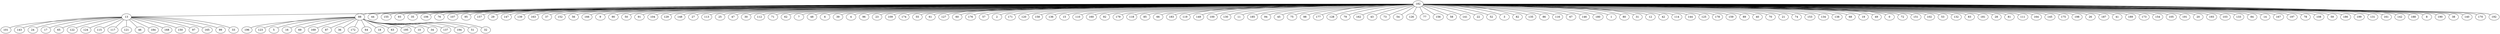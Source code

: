 graph {
  182 -- 13;
  182 -- 88;
  182 -- 44;
  182 -- 155;
  182 -- 93;
  182 -- 35;
  182 -- 106;
  182 -- 76;
  182 -- 107;
  182 -- 95;
  182 -- 157;
  182 -- 29;
  182 -- 147;
  182 -- 139;
  182 -- 163;
  182 -- 37;
  182 -- 152;
  182 -- 56;
  182 -- 166;
  182 -- 9;
  182 -- 90;
  182 -- 50;
  182 -- 91;
  182 -- 104;
  182 -- 129;
  182 -- 148;
  182 -- 27;
  182 -- 113;
  182 -- 25;
  182 -- 47;
  182 -- 30;
  182 -- 112;
  182 -- 71;
  182 -- 62;
  182 -- 7;
  182 -- 48;
  182 -- 6;
  182 -- 39;
  182 -- 4;
  182 -- 96;
  182 -- 23;
  182 -- 109;
  182 -- 174;
  182 -- 55;
  182 -- 61;
  182 -- 127;
  182 -- 60;
  182 -- 176;
  182 -- 57;
  182 -- 2;
  182 -- 171;
  182 -- 120;
  182 -- 158;
  182 -- 136;
  182 -- 15;
  182 -- 110;
  182 -- 160;
  182 -- 92;
  182 -- 179;
  182 -- 118;
  182 -- 85;
  182 -- 66;
  182 -- 183;
  182 -- 119;
  182 -- 149;
  182 -- 100;
  182 -- 130;
  182 -- 11;
  182 -- 185;
  182 -- 94;
  182 -- 45;
  182 -- 75;
  182 -- 98;
  182 -- 177;
  182 -- 128;
  182 -- 79;
  182 -- 162;
  182 -- 43;
  182 -- 73;
  182 -- 54;
  182 -- 126;
  182 -- 77;
  182 -- 156;
  182 -- 58;
  182 -- 141;
  182 -- 22;
  182 -- 52;
  182 -- 3;
  182 -- 82;
  182 -- 135;
  182 -- 86;
  182 -- 116;
  182 -- 67;
  182 -- 146;
  182 -- 180;
  182 -- 1;
  182 -- 80;
  182 -- 31;
  182 -- 12;
  182 -- 42;
  182 -- 114;
  182 -- 144;
  182 -- 125;
  182 -- 178;
  182 -- 159;
  182 -- 89;
  182 -- 40;
  182 -- 70;
  182 -- 21;
  182 -- 74;
  182 -- 153;
  182 -- 134;
  182 -- 138;
  182 -- 68;
  182 -- 19;
  182 -- 49;
  182 -- 0;
  182 -- 72;
  182 -- 151;
  182 -- 102;
  182 -- 53;
  182 -- 132;
  182 -- 83;
  182 -- 181;
  182 -- 28;
  182 -- 81;
  182 -- 111;
  182 -- 164;
  182 -- 145;
  182 -- 175;
  182 -- 198;
  182 -- 26;
  182 -- 187;
  182 -- 41;
  182 -- 189;
  182 -- 173;
  182 -- 154;
  182 -- 105;
  182 -- 191;
  182 -- 20;
  182 -- 193;
  182 -- 103;
  182 -- 133;
  182 -- 84;
  182 -- 14;
  182 -- 167;
  182 -- 197;
  182 -- 78;
  182 -- 108;
  182 -- 59;
  182 -- 186;
  182 -- 199;
  182 -- 131;
  182 -- 161;
  182 -- 142;
  182 -- 188;
  182 -- 8;
  182 -- 190;
  182 -- 38;
  182 -- 140;
  182 -- 170;
  182 -- 192;
  13 -- 101;
  13 -- 143;
  13 -- 24;
  13 -- 17;
  13 -- 65;
  13 -- 122;
  13 -- 124;
  13 -- 115;
  13 -- 117;
  13 -- 121;
  13 -- 46;
  13 -- 184;
  13 -- 168;
  13 -- 150;
  13 -- 97;
  13 -- 165;
  13 -- 99;
  13 -- 33;
  88 -- 196;
  88 -- 123;
  88 -- 5;
  88 -- 16;
  88 -- 69;
  88 -- 169;
  88 -- 87;
  88 -- 36;
  88 -- 172;
  88 -- 64;
  88 -- 18;
  88 -- 63;
  88 -- 195;
  88 -- 10;
  88 -- 34;
  88 -- 137;
  88 -- 194;
  88 -- 51;
  88 -- 32;
}
